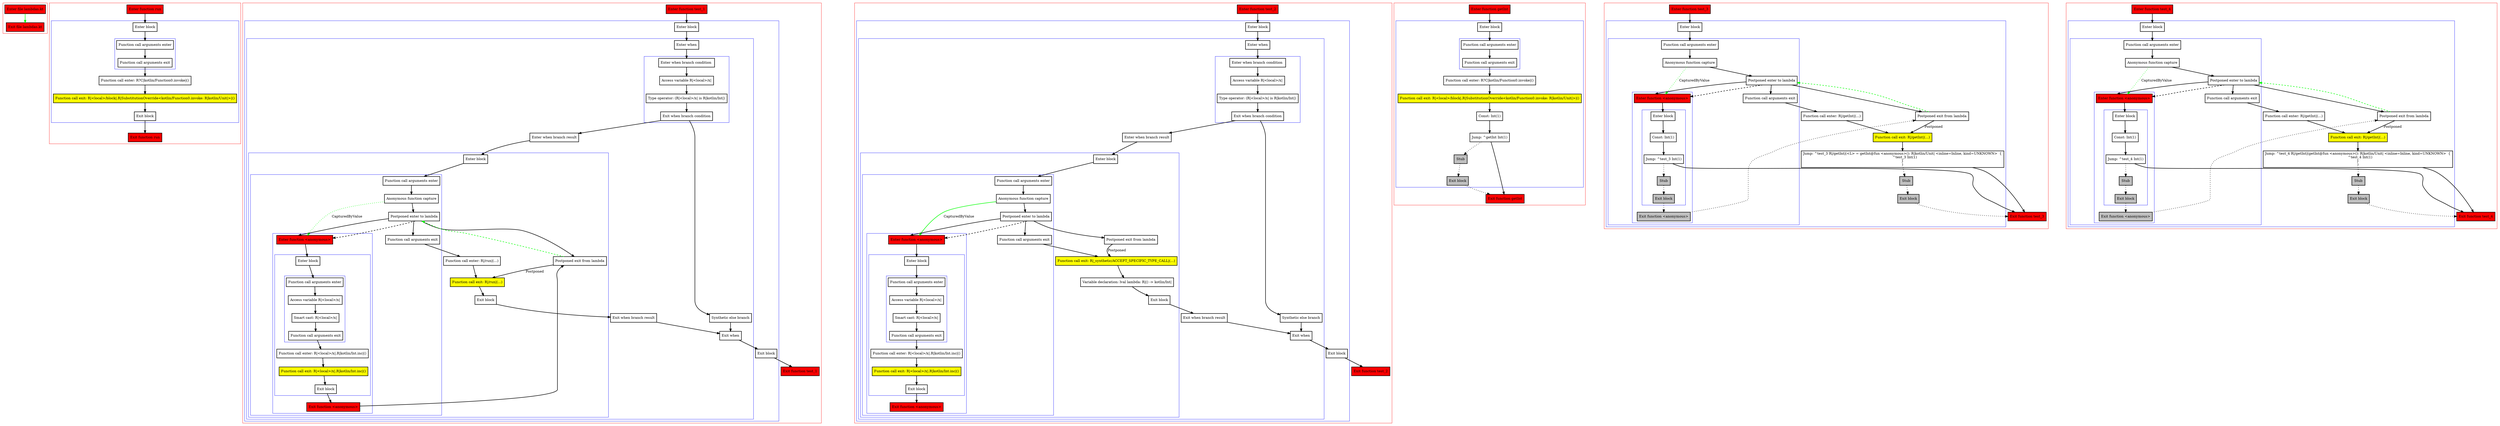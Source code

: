 digraph lambdas_kt {
    graph [nodesep=3]
    node [shape=box penwidth=2]
    edge [penwidth=2]

    subgraph cluster_0 {
        color=red
        0 [label="Enter file lambdas.kt" style="filled" fillcolor=red];
        1 [label="Exit file lambdas.kt" style="filled" fillcolor=red];
    }
    0 -> {1} [color=green];

    subgraph cluster_1 {
        color=red
        2 [label="Enter function run" style="filled" fillcolor=red];
        subgraph cluster_2 {
            color=blue
            3 [label="Enter block"];
            subgraph cluster_3 {
                color=blue
                4 [label="Function call arguments enter"];
                5 [label="Function call arguments exit"];
            }
            6 [label="Function call enter: R?C|kotlin/Function0.invoke|()"];
            7 [label="Function call exit: R|<local>/block|.R|SubstitutionOverride<kotlin/Function0.invoke: R|kotlin/Unit|>|()" style="filled" fillcolor=yellow];
            8 [label="Exit block"];
        }
        9 [label="Exit function run" style="filled" fillcolor=red];
    }
    2 -> {3};
    3 -> {4};
    4 -> {5};
    5 -> {6};
    6 -> {7};
    7 -> {8};
    8 -> {9};

    subgraph cluster_4 {
        color=red
        10 [label="Enter function test_1" style="filled" fillcolor=red];
        subgraph cluster_5 {
            color=blue
            11 [label="Enter block"];
            subgraph cluster_6 {
                color=blue
                12 [label="Enter when"];
                subgraph cluster_7 {
                    color=blue
                    13 [label="Enter when branch condition "];
                    14 [label="Access variable R|<local>/x|"];
                    15 [label="Type operator: (R|<local>/x| is R|kotlin/Int|)"];
                    16 [label="Exit when branch condition"];
                }
                17 [label="Synthetic else branch"];
                18 [label="Enter when branch result"];
                subgraph cluster_8 {
                    color=blue
                    19 [label="Enter block"];
                    subgraph cluster_9 {
                        color=blue
                        20 [label="Function call arguments enter"];
                        21 [label="Anonymous function capture"];
                        22 [label="Postponed enter to lambda"];
                        subgraph cluster_10 {
                            color=blue
                            23 [label="Enter function <anonymous>" style="filled" fillcolor=red];
                            subgraph cluster_11 {
                                color=blue
                                24 [label="Enter block"];
                                subgraph cluster_12 {
                                    color=blue
                                    25 [label="Function call arguments enter"];
                                    26 [label="Access variable R|<local>/x|"];
                                    27 [label="Smart cast: R|<local>/x|"];
                                    28 [label="Function call arguments exit"];
                                }
                                29 [label="Function call enter: R|<local>/x|.R|kotlin/Int.inc|()"];
                                30 [label="Function call exit: R|<local>/x|.R|kotlin/Int.inc|()" style="filled" fillcolor=yellow];
                                31 [label="Exit block"];
                            }
                            32 [label="Exit function <anonymous>" style="filled" fillcolor=red];
                        }
                        33 [label="Function call arguments exit"];
                    }
                    34 [label="Function call enter: R|/run|(...)"];
                    35 [label="Postponed exit from lambda"];
                    36 [label="Function call exit: R|/run|(...)" style="filled" fillcolor=yellow];
                    37 [label="Exit block"];
                }
                38 [label="Exit when branch result"];
                39 [label="Exit when"];
            }
            40 [label="Exit block"];
        }
        41 [label="Exit function test_1" style="filled" fillcolor=red];
    }
    10 -> {11};
    11 -> {12};
    12 -> {13};
    13 -> {14};
    14 -> {15};
    15 -> {16};
    16 -> {17 18};
    17 -> {39};
    18 -> {19};
    19 -> {20};
    20 -> {21};
    21 -> {22};
    21 -> {23} [color=green style=dotted label="CapturedByValue"];
    22 -> {23 33 35};
    22 -> {23} [style=dashed];
    23 -> {24};
    24 -> {25};
    25 -> {26};
    26 -> {27};
    27 -> {28};
    28 -> {29};
    29 -> {30};
    30 -> {31};
    31 -> {32};
    32 -> {35};
    33 -> {34};
    34 -> {36};
    35 -> {22} [color=green style=dashed];
    35 -> {36} [label="Postponed"];
    36 -> {37};
    37 -> {38};
    38 -> {39};
    39 -> {40};
    40 -> {41};

    subgraph cluster_13 {
        color=red
        42 [label="Enter function test_2" style="filled" fillcolor=red];
        subgraph cluster_14 {
            color=blue
            43 [label="Enter block"];
            subgraph cluster_15 {
                color=blue
                44 [label="Enter when"];
                subgraph cluster_16 {
                    color=blue
                    45 [label="Enter when branch condition "];
                    46 [label="Access variable R|<local>/x|"];
                    47 [label="Type operator: (R|<local>/x| is R|kotlin/Int|)"];
                    48 [label="Exit when branch condition"];
                }
                49 [label="Synthetic else branch"];
                50 [label="Enter when branch result"];
                subgraph cluster_17 {
                    color=blue
                    51 [label="Enter block"];
                    subgraph cluster_18 {
                        color=blue
                        52 [label="Function call arguments enter"];
                        53 [label="Anonymous function capture"];
                        54 [label="Postponed enter to lambda"];
                        subgraph cluster_19 {
                            color=blue
                            55 [label="Enter function <anonymous>" style="filled" fillcolor=red];
                            subgraph cluster_20 {
                                color=blue
                                56 [label="Enter block"];
                                subgraph cluster_21 {
                                    color=blue
                                    57 [label="Function call arguments enter"];
                                    58 [label="Access variable R|<local>/x|"];
                                    59 [label="Smart cast: R|<local>/x|"];
                                    60 [label="Function call arguments exit"];
                                }
                                61 [label="Function call enter: R|<local>/x|.R|kotlin/Int.inc|()"];
                                62 [label="Function call exit: R|<local>/x|.R|kotlin/Int.inc|()" style="filled" fillcolor=yellow];
                                63 [label="Exit block"];
                            }
                            64 [label="Exit function <anonymous>" style="filled" fillcolor=red];
                        }
                        65 [label="Function call arguments exit"];
                    }
                    66 [label="Postponed exit from lambda"];
                    67 [label="Function call exit: R|_synthetic/ACCEPT_SPECIFIC_TYPE_CALL|(...)" style="filled" fillcolor=yellow];
                    68 [label="Variable declaration: lval lambda: R|() -> kotlin/Int|"];
                    69 [label="Exit block"];
                }
                70 [label="Exit when branch result"];
                71 [label="Exit when"];
            }
            72 [label="Exit block"];
        }
        73 [label="Exit function test_2" style="filled" fillcolor=red];
    }
    42 -> {43};
    43 -> {44};
    44 -> {45};
    45 -> {46};
    46 -> {47};
    47 -> {48};
    48 -> {49 50};
    49 -> {71};
    50 -> {51};
    51 -> {52};
    52 -> {53};
    53 -> {54};
    53 -> {55} [color=green label="CapturedByValue"];
    54 -> {55 65 66};
    54 -> {55} [style=dashed];
    55 -> {56};
    56 -> {57};
    57 -> {58};
    58 -> {59};
    59 -> {60};
    60 -> {61};
    61 -> {62};
    62 -> {63};
    63 -> {64};
    65 -> {67};
    66 -> {67} [label="Postponed"];
    67 -> {68};
    68 -> {69};
    69 -> {70};
    70 -> {71};
    71 -> {72};
    72 -> {73};

    subgraph cluster_22 {
        color=red
        74 [label="Enter function getInt" style="filled" fillcolor=red];
        subgraph cluster_23 {
            color=blue
            75 [label="Enter block"];
            subgraph cluster_24 {
                color=blue
                76 [label="Function call arguments enter"];
                77 [label="Function call arguments exit"];
            }
            78 [label="Function call enter: R?C|kotlin/Function0.invoke|()"];
            79 [label="Function call exit: R|<local>/block|.R|SubstitutionOverride<kotlin/Function0.invoke: R|kotlin/Unit|>|()" style="filled" fillcolor=yellow];
            80 [label="Const: Int(1)"];
            81 [label="Jump: ^getInt Int(1)"];
            82 [label="Stub" style="filled" fillcolor=gray];
            83 [label="Exit block" style="filled" fillcolor=gray];
        }
        84 [label="Exit function getInt" style="filled" fillcolor=red];
    }
    74 -> {75};
    75 -> {76};
    76 -> {77};
    77 -> {78};
    78 -> {79};
    79 -> {80};
    80 -> {81};
    81 -> {84};
    81 -> {82} [style=dotted];
    82 -> {83} [style=dotted];
    83 -> {84} [style=dotted];

    subgraph cluster_25 {
        color=red
        85 [label="Enter function test_3" style="filled" fillcolor=red];
        subgraph cluster_26 {
            color=blue
            86 [label="Enter block"];
            subgraph cluster_27 {
                color=blue
                87 [label="Function call arguments enter"];
                88 [label="Anonymous function capture"];
                89 [label="Postponed enter to lambda"];
                subgraph cluster_28 {
                    color=blue
                    90 [label="Enter function <anonymous>" style="filled" fillcolor=red];
                    subgraph cluster_29 {
                        color=blue
                        91 [label="Enter block"];
                        92 [label="Const: Int(1)"];
                        93 [label="Jump: ^test_3 Int(1)"];
                        94 [label="Stub" style="filled" fillcolor=gray];
                        95 [label="Exit block" style="filled" fillcolor=gray];
                    }
                    96 [label="Exit function <anonymous>" style="filled" fillcolor=gray];
                }
                97 [label="Function call arguments exit"];
            }
            98 [label="Function call enter: R|/getInt|(...)"];
            99 [label="Postponed exit from lambda"];
            100 [label="Function call exit: R|/getInt|(...)" style="filled" fillcolor=yellow];
            101 [label="Jump: ^test_3 R|/getInt|(<L> = getInt@fun <anonymous>(): R|kotlin/Unit| <inline=Inline, kind=UNKNOWN>  {
    ^test_3 Int(1)
}
)"];
            102 [label="Stub" style="filled" fillcolor=gray];
            103 [label="Exit block" style="filled" fillcolor=gray];
        }
        104 [label="Exit function test_3" style="filled" fillcolor=red];
    }
    85 -> {86};
    86 -> {87};
    87 -> {88};
    88 -> {89};
    88 -> {90} [color=green style=dotted label="CapturedByValue"];
    89 -> {90 97 99};
    89 -> {90} [style=dashed];
    90 -> {91};
    91 -> {92};
    92 -> {93};
    93 -> {104};
    93 -> {94} [style=dotted];
    94 -> {95} [style=dotted];
    95 -> {96} [style=dotted];
    96 -> {99} [style=dotted];
    97 -> {98};
    98 -> {100};
    99 -> {89} [color=green style=dashed];
    99 -> {100} [label="Postponed"];
    100 -> {101};
    101 -> {104};
    101 -> {102} [style=dotted];
    102 -> {103} [style=dotted];
    103 -> {104} [style=dotted];

    subgraph cluster_30 {
        color=red
        105 [label="Enter function test_4" style="filled" fillcolor=red];
        subgraph cluster_31 {
            color=blue
            106 [label="Enter block"];
            subgraph cluster_32 {
                color=blue
                107 [label="Function call arguments enter"];
                108 [label="Anonymous function capture"];
                109 [label="Postponed enter to lambda"];
                subgraph cluster_33 {
                    color=blue
                    110 [label="Enter function <anonymous>" style="filled" fillcolor=red];
                    subgraph cluster_34 {
                        color=blue
                        111 [label="Enter block"];
                        112 [label="Const: Int(1)"];
                        113 [label="Jump: ^test_4 Int(1)"];
                        114 [label="Stub" style="filled" fillcolor=gray];
                        115 [label="Exit block" style="filled" fillcolor=gray];
                    }
                    116 [label="Exit function <anonymous>" style="filled" fillcolor=gray];
                }
                117 [label="Function call arguments exit"];
            }
            118 [label="Function call enter: R|/getInt|(...)"];
            119 [label="Postponed exit from lambda"];
            120 [label="Function call exit: R|/getInt|(...)" style="filled" fillcolor=yellow];
            121 [label="Jump: ^test_4 R|/getInt|(getInt@fun <anonymous>(): R|kotlin/Unit| <inline=Inline, kind=UNKNOWN>  {
    ^test_4 Int(1)
}
)"];
            122 [label="Stub" style="filled" fillcolor=gray];
            123 [label="Exit block" style="filled" fillcolor=gray];
        }
        124 [label="Exit function test_4" style="filled" fillcolor=red];
    }
    105 -> {106};
    106 -> {107};
    107 -> {108};
    108 -> {109};
    108 -> {110} [color=green style=dotted label="CapturedByValue"];
    109 -> {110 117 119};
    109 -> {110} [style=dashed];
    110 -> {111};
    111 -> {112};
    112 -> {113};
    113 -> {124};
    113 -> {114} [style=dotted];
    114 -> {115} [style=dotted];
    115 -> {116} [style=dotted];
    116 -> {119} [style=dotted];
    117 -> {118};
    118 -> {120};
    119 -> {109} [color=green style=dashed];
    119 -> {120} [label="Postponed"];
    120 -> {121};
    121 -> {124};
    121 -> {122} [style=dotted];
    122 -> {123} [style=dotted];
    123 -> {124} [style=dotted];

}
